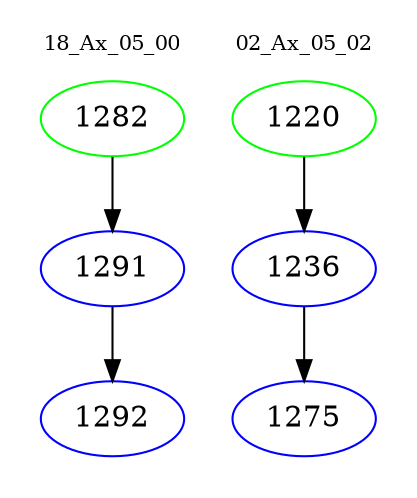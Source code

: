 digraph{
subgraph cluster_0 {
color = white
label = "18_Ax_05_00";
fontsize=10;
T0_1282 [label="1282", color="green"]
T0_1282 -> T0_1291 [color="black"]
T0_1291 [label="1291", color="blue"]
T0_1291 -> T0_1292 [color="black"]
T0_1292 [label="1292", color="blue"]
}
subgraph cluster_1 {
color = white
label = "02_Ax_05_02";
fontsize=10;
T1_1220 [label="1220", color="green"]
T1_1220 -> T1_1236 [color="black"]
T1_1236 [label="1236", color="blue"]
T1_1236 -> T1_1275 [color="black"]
T1_1275 [label="1275", color="blue"]
}
}
